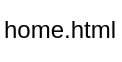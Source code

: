 <mxfile version="20.3.0" type="device"><diagram id="Uz8AmW63xHE5hIh99fFY" name="페이지-1"><mxGraphModel dx="1385" dy="721" grid="1" gridSize="10" guides="1" tooltips="1" connect="1" arrows="1" fold="1" page="1" pageScale="1" pageWidth="827" pageHeight="1169" math="0" shadow="0"><root><mxCell id="0"/><mxCell id="1" parent="0"/><mxCell id="OFWBB6jOweu1axidBld6-1" value="home.html" style="text;html=1;strokeColor=none;fillColor=none;align=center;verticalAlign=middle;whiteSpace=wrap;rounded=0;font-size:35px;" vertex="1" parent="1"><mxGeometry x="383" y="530" width="60" height="30" as="geometry"/></mxCell></root></mxGraphModel></diagram></mxfile>